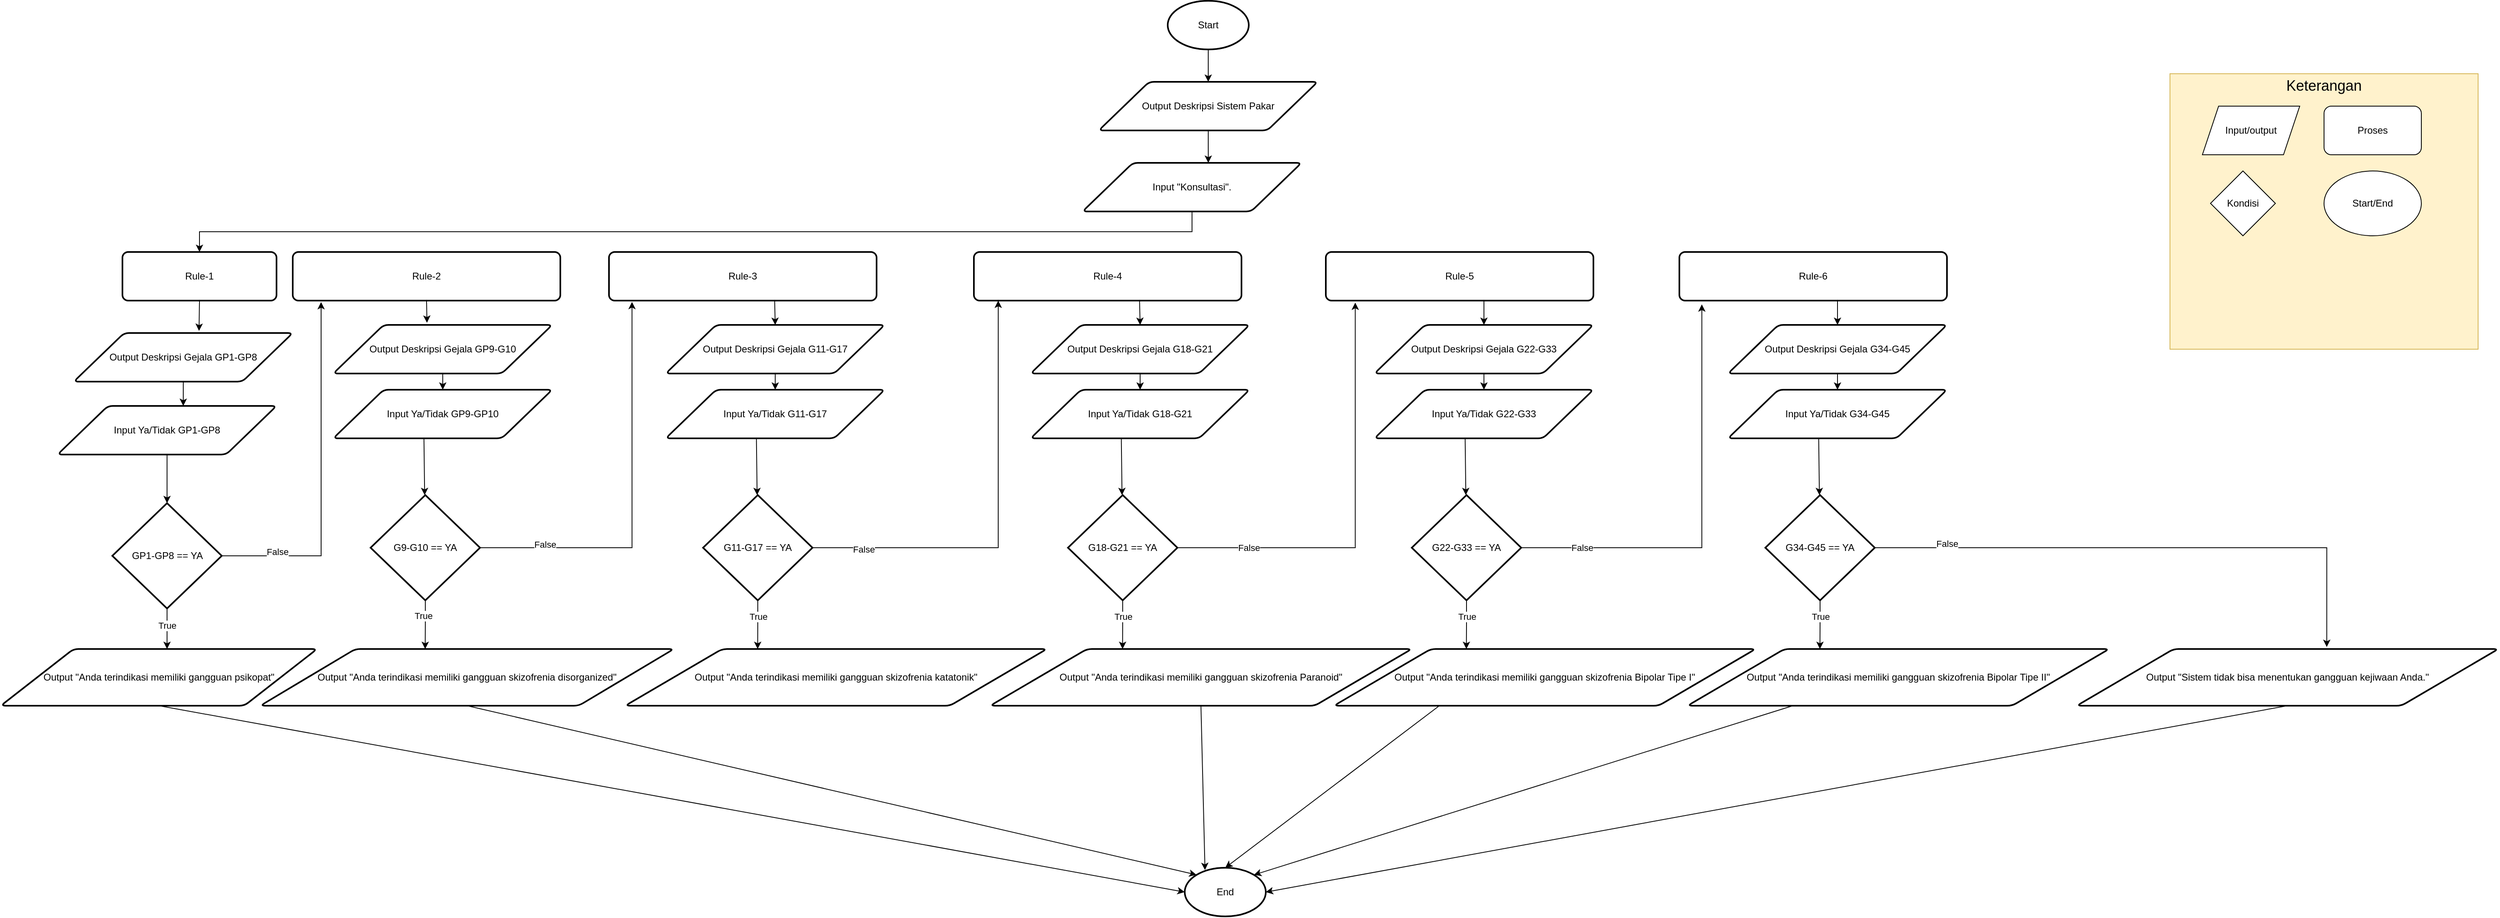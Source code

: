 <mxfile version="26.2.14">
  <diagram id="C5RBs43oDa-KdzZeNtuy" name="Page-1">
    <mxGraphModel dx="2926" dy="1554" grid="1" gridSize="10" guides="1" tooltips="1" connect="1" arrows="1" fold="1" page="1" pageScale="1" pageWidth="827" pageHeight="1169" math="0" shadow="0">
      <root>
        <mxCell id="WIyWlLk6GJQsqaUBKTNV-0" />
        <mxCell id="WIyWlLk6GJQsqaUBKTNV-1" parent="WIyWlLk6GJQsqaUBKTNV-0" />
        <mxCell id="cXmO3o3RQ2K18gzpQe6q-0" value="Start" style="strokeWidth=2;html=1;shape=mxgraph.flowchart.start_1;whiteSpace=wrap;" parent="WIyWlLk6GJQsqaUBKTNV-1" vertex="1">
          <mxGeometry x="1469" y="20" width="100" height="60" as="geometry" />
        </mxCell>
        <mxCell id="cXmO3o3RQ2K18gzpQe6q-2" style="edgeStyle=orthogonalEdgeStyle;rounded=0;orthogonalLoop=1;jettySize=auto;html=1;exitX=0.5;exitY=1;exitDx=0;exitDy=0;exitPerimeter=0;entryX=0.5;entryY=0;entryDx=0;entryDy=0;endArrow=classic;endFill=1;" parent="WIyWlLk6GJQsqaUBKTNV-1" source="cXmO3o3RQ2K18gzpQe6q-0" edge="1">
          <mxGeometry relative="1" as="geometry">
            <mxPoint x="1519" y="120" as="targetPoint" />
          </mxGeometry>
        </mxCell>
        <mxCell id="cXmO3o3RQ2K18gzpQe6q-9" style="edgeStyle=orthogonalEdgeStyle;rounded=0;orthogonalLoop=1;jettySize=auto;html=1;exitX=0.5;exitY=1;exitDx=0;exitDy=0;" parent="WIyWlLk6GJQsqaUBKTNV-1" source="cXmO3o3RQ2K18gzpQe6q-8" edge="1">
          <mxGeometry relative="1" as="geometry">
            <mxPoint x="1519.095" y="220" as="targetPoint" />
          </mxGeometry>
        </mxCell>
        <mxCell id="cXmO3o3RQ2K18gzpQe6q-8" value="Output Deskripsi Sistem Pakar" style="shape=parallelogram;html=1;strokeWidth=2;perimeter=parallelogramPerimeter;whiteSpace=wrap;rounded=1;arcSize=12;size=0.23;" parent="WIyWlLk6GJQsqaUBKTNV-1" vertex="1">
          <mxGeometry x="1384" y="120" width="270" height="60" as="geometry" />
        </mxCell>
        <mxCell id="cXmO3o3RQ2K18gzpQe6q-10" value="Input &quot;Konsultasi&quot;." style="shape=parallelogram;html=1;strokeWidth=2;perimeter=parallelogramPerimeter;whiteSpace=wrap;rounded=1;arcSize=12;size=0.23;" parent="WIyWlLk6GJQsqaUBKTNV-1" vertex="1">
          <mxGeometry x="1364" y="220" width="270" height="60" as="geometry" />
        </mxCell>
        <mxCell id="cXmO3o3RQ2K18gzpQe6q-12" style="edgeStyle=orthogonalEdgeStyle;rounded=0;orthogonalLoop=1;jettySize=auto;html=1;exitX=0.5;exitY=1;exitDx=0;exitDy=0;entryX=0.5;entryY=0;entryDx=0;entryDy=0;" parent="WIyWlLk6GJQsqaUBKTNV-1" source="cXmO3o3RQ2K18gzpQe6q-10" target="cXmO3o3RQ2K18gzpQe6q-14" edge="1">
          <mxGeometry relative="1" as="geometry">
            <mxPoint x="505.25" y="326.96" as="targetPoint" />
          </mxGeometry>
        </mxCell>
        <mxCell id="cXmO3o3RQ2K18gzpQe6q-14" value="Rule-1" style="rounded=1;whiteSpace=wrap;html=1;absoluteArcSize=1;arcSize=14;strokeWidth=2;" parent="WIyWlLk6GJQsqaUBKTNV-1" vertex="1">
          <mxGeometry x="180" y="330" width="190" height="60" as="geometry" />
        </mxCell>
        <mxCell id="cXmO3o3RQ2K18gzpQe6q-16" value="Rule-2" style="rounded=1;whiteSpace=wrap;html=1;absoluteArcSize=1;arcSize=14;strokeWidth=2;" parent="WIyWlLk6GJQsqaUBKTNV-1" vertex="1">
          <mxGeometry x="390" y="330" width="330" height="60" as="geometry" />
        </mxCell>
        <mxCell id="cXmO3o3RQ2K18gzpQe6q-21" style="edgeStyle=orthogonalEdgeStyle;rounded=0;orthogonalLoop=1;jettySize=auto;html=1;exitX=0.5;exitY=1;exitDx=0;exitDy=0;" parent="WIyWlLk6GJQsqaUBKTNV-1" source="cXmO3o3RQ2K18gzpQe6q-19" edge="1">
          <mxGeometry relative="1" as="geometry">
            <mxPoint x="255" y="520" as="targetPoint" />
          </mxGeometry>
        </mxCell>
        <mxCell id="cXmO3o3RQ2K18gzpQe6q-19" value="Output Deskripsi Gejala GP1-GP8" style="shape=parallelogram;html=1;strokeWidth=2;perimeter=parallelogramPerimeter;whiteSpace=wrap;rounded=1;arcSize=12;size=0.23;" parent="WIyWlLk6GJQsqaUBKTNV-1" vertex="1">
          <mxGeometry x="120" y="430" width="270" height="60" as="geometry" />
        </mxCell>
        <mxCell id="cXmO3o3RQ2K18gzpQe6q-20" style="edgeStyle=orthogonalEdgeStyle;rounded=0;orthogonalLoop=1;jettySize=auto;html=1;exitX=0.5;exitY=1;exitDx=0;exitDy=0;entryX=0.572;entryY=-0.044;entryDx=0;entryDy=0;entryPerimeter=0;" parent="WIyWlLk6GJQsqaUBKTNV-1" source="cXmO3o3RQ2K18gzpQe6q-14" target="cXmO3o3RQ2K18gzpQe6q-19" edge="1">
          <mxGeometry relative="1" as="geometry" />
        </mxCell>
        <mxCell id="cXmO3o3RQ2K18gzpQe6q-22" value="Input Ya/Tidak GP1-GP8" style="shape=parallelogram;html=1;strokeWidth=2;perimeter=parallelogramPerimeter;whiteSpace=wrap;rounded=1;arcSize=12;size=0.23;" parent="WIyWlLk6GJQsqaUBKTNV-1" vertex="1">
          <mxGeometry x="100" y="520" width="270" height="60" as="geometry" />
        </mxCell>
        <mxCell id="cXmO3o3RQ2K18gzpQe6q-27" style="edgeStyle=orthogonalEdgeStyle;rounded=0;orthogonalLoop=1;jettySize=auto;html=1;exitX=0.5;exitY=1;exitDx=0;exitDy=0;exitPerimeter=0;" parent="WIyWlLk6GJQsqaUBKTNV-1" source="cXmO3o3RQ2K18gzpQe6q-24" edge="1">
          <mxGeometry relative="1" as="geometry">
            <mxPoint x="235" y="820" as="targetPoint" />
          </mxGeometry>
        </mxCell>
        <mxCell id="gf1Cm3u9u30_EABSVw1b-2" value="True" style="edgeLabel;html=1;align=center;verticalAlign=middle;resizable=0;points=[];" vertex="1" connectable="0" parent="cXmO3o3RQ2K18gzpQe6q-27">
          <mxGeometry x="-0.568" y="-4" relative="1" as="geometry">
            <mxPoint x="4" y="10" as="offset" />
          </mxGeometry>
        </mxCell>
        <mxCell id="cXmO3o3RQ2K18gzpQe6q-24" value="GP1-GP8 == YA" style="strokeWidth=2;html=1;shape=mxgraph.flowchart.decision;whiteSpace=wrap;" parent="WIyWlLk6GJQsqaUBKTNV-1" vertex="1">
          <mxGeometry x="167.5" y="640" width="135" height="130" as="geometry" />
        </mxCell>
        <mxCell id="cXmO3o3RQ2K18gzpQe6q-25" style="edgeStyle=orthogonalEdgeStyle;rounded=0;orthogonalLoop=1;jettySize=auto;html=1;exitX=0.5;exitY=1;exitDx=0;exitDy=0;entryX=0.5;entryY=0;entryDx=0;entryDy=0;entryPerimeter=0;" parent="WIyWlLk6GJQsqaUBKTNV-1" source="cXmO3o3RQ2K18gzpQe6q-22" target="cXmO3o3RQ2K18gzpQe6q-24" edge="1">
          <mxGeometry relative="1" as="geometry" />
        </mxCell>
        <mxCell id="cXmO3o3RQ2K18gzpQe6q-26" value="False" style="edgeStyle=orthogonalEdgeStyle;rounded=0;orthogonalLoop=1;jettySize=auto;html=1;exitX=1;exitY=0.5;exitDx=0;exitDy=0;exitPerimeter=0;entryX=0.106;entryY=1.03;entryDx=0;entryDy=0;entryPerimeter=0;" parent="WIyWlLk6GJQsqaUBKTNV-1" source="cXmO3o3RQ2K18gzpQe6q-24" target="cXmO3o3RQ2K18gzpQe6q-16" edge="1">
          <mxGeometry x="-0.69" y="5" relative="1" as="geometry">
            <mxPoint x="1" as="offset" />
          </mxGeometry>
        </mxCell>
        <mxCell id="cXmO3o3RQ2K18gzpQe6q-29" value="Output &quot;Anda terindikasi memiliki gangguan psikopat&quot;" style="shape=parallelogram;html=1;strokeWidth=2;perimeter=parallelogramPerimeter;whiteSpace=wrap;rounded=1;arcSize=12;size=0.23;" parent="WIyWlLk6GJQsqaUBKTNV-1" vertex="1">
          <mxGeometry x="30" y="820" width="390" height="70" as="geometry" />
        </mxCell>
        <mxCell id="cXmO3o3RQ2K18gzpQe6q-33" style="edgeStyle=orthogonalEdgeStyle;rounded=0;orthogonalLoop=1;jettySize=auto;html=1;exitX=0.5;exitY=1;exitDx=0;exitDy=0;entryX=0.5;entryY=0;entryDx=0;entryDy=0;" parent="WIyWlLk6GJQsqaUBKTNV-1" source="cXmO3o3RQ2K18gzpQe6q-30" target="cXmO3o3RQ2K18gzpQe6q-31" edge="1">
          <mxGeometry relative="1" as="geometry" />
        </mxCell>
        <mxCell id="cXmO3o3RQ2K18gzpQe6q-30" value="Output Deskripsi Gejala GP9-G10" style="shape=parallelogram;html=1;strokeWidth=2;perimeter=parallelogramPerimeter;whiteSpace=wrap;rounded=1;arcSize=12;size=0.23;" parent="WIyWlLk6GJQsqaUBKTNV-1" vertex="1">
          <mxGeometry x="440" y="420" width="270" height="60" as="geometry" />
        </mxCell>
        <mxCell id="cXmO3o3RQ2K18gzpQe6q-35" style="rounded=0;orthogonalLoop=1;jettySize=auto;html=1;exitX=0.414;exitY=0.966;exitDx=0;exitDy=0;exitPerimeter=0;" parent="WIyWlLk6GJQsqaUBKTNV-1" source="cXmO3o3RQ2K18gzpQe6q-31" target="cXmO3o3RQ2K18gzpQe6q-34" edge="1">
          <mxGeometry relative="1" as="geometry" />
        </mxCell>
        <mxCell id="cXmO3o3RQ2K18gzpQe6q-31" value="Input Ya/Tidak GP9-GP10" style="shape=parallelogram;html=1;strokeWidth=2;perimeter=parallelogramPerimeter;whiteSpace=wrap;rounded=1;arcSize=12;size=0.23;" parent="WIyWlLk6GJQsqaUBKTNV-1" vertex="1">
          <mxGeometry x="440" y="500" width="270" height="60" as="geometry" />
        </mxCell>
        <mxCell id="cXmO3o3RQ2K18gzpQe6q-32" style="edgeStyle=orthogonalEdgeStyle;rounded=0;orthogonalLoop=1;jettySize=auto;html=1;exitX=0.5;exitY=1;exitDx=0;exitDy=0;entryX=0.428;entryY=-0.044;entryDx=0;entryDy=0;entryPerimeter=0;" parent="WIyWlLk6GJQsqaUBKTNV-1" source="cXmO3o3RQ2K18gzpQe6q-16" target="cXmO3o3RQ2K18gzpQe6q-30" edge="1">
          <mxGeometry relative="1" as="geometry" />
        </mxCell>
        <mxCell id="cXmO3o3RQ2K18gzpQe6q-36" style="edgeStyle=orthogonalEdgeStyle;rounded=0;orthogonalLoop=1;jettySize=auto;html=1;exitX=0.5;exitY=1;exitDx=0;exitDy=0;exitPerimeter=0;" parent="WIyWlLk6GJQsqaUBKTNV-1" source="cXmO3o3RQ2K18gzpQe6q-34" edge="1">
          <mxGeometry relative="1" as="geometry">
            <mxPoint x="553.333" y="820" as="targetPoint" />
          </mxGeometry>
        </mxCell>
        <mxCell id="cXmO3o3RQ2K18gzpQe6q-47" style="edgeStyle=orthogonalEdgeStyle;rounded=0;orthogonalLoop=1;jettySize=auto;html=1;exitX=1;exitY=0.5;exitDx=0;exitDy=0;exitPerimeter=0;entryX=0.086;entryY=1.027;entryDx=0;entryDy=0;entryPerimeter=0;" parent="WIyWlLk6GJQsqaUBKTNV-1" source="cXmO3o3RQ2K18gzpQe6q-34" target="cXmO3o3RQ2K18gzpQe6q-48" edge="1">
          <mxGeometry relative="1" as="geometry">
            <mxPoint x="800" y="400" as="targetPoint" />
          </mxGeometry>
        </mxCell>
        <mxCell id="gf1Cm3u9u30_EABSVw1b-9" value="False" style="edgeLabel;html=1;align=center;verticalAlign=middle;resizable=0;points=[];" vertex="1" connectable="0" parent="cXmO3o3RQ2K18gzpQe6q-47">
          <mxGeometry x="-0.673" y="4" relative="1" as="geometry">
            <mxPoint as="offset" />
          </mxGeometry>
        </mxCell>
        <mxCell id="cXmO3o3RQ2K18gzpQe6q-34" value="G9-G10 == YA" style="strokeWidth=2;html=1;shape=mxgraph.flowchart.decision;whiteSpace=wrap;" parent="WIyWlLk6GJQsqaUBKTNV-1" vertex="1">
          <mxGeometry x="486" y="630" width="135" height="130" as="geometry" />
        </mxCell>
        <mxCell id="cXmO3o3RQ2K18gzpQe6q-86" style="rounded=0;orthogonalLoop=1;jettySize=auto;html=1;exitX=0.5;exitY=1;exitDx=0;exitDy=0;entryX=0.145;entryY=0.145;entryDx=0;entryDy=0;entryPerimeter=0;" parent="WIyWlLk6GJQsqaUBKTNV-1" source="cXmO3o3RQ2K18gzpQe6q-37" target="cXmO3o3RQ2K18gzpQe6q-84" edge="1">
          <mxGeometry relative="1" as="geometry">
            <mxPoint x="1260" y="1080" as="targetPoint" />
          </mxGeometry>
        </mxCell>
        <mxCell id="cXmO3o3RQ2K18gzpQe6q-37" value="Output &quot;Anda terindikasi memiliki gangguan skizofrenia disorganized&quot;" style="shape=parallelogram;html=1;strokeWidth=2;perimeter=parallelogramPerimeter;whiteSpace=wrap;rounded=1;arcSize=12;size=0.23;" parent="WIyWlLk6GJQsqaUBKTNV-1" vertex="1">
          <mxGeometry x="350" y="820" width="510" height="70" as="geometry" />
        </mxCell>
        <mxCell id="cXmO3o3RQ2K18gzpQe6q-40" style="edgeStyle=orthogonalEdgeStyle;rounded=0;orthogonalLoop=1;jettySize=auto;html=1;exitX=0.5;exitY=1;exitDx=0;exitDy=0;entryX=0.5;entryY=0;entryDx=0;entryDy=0;" parent="WIyWlLk6GJQsqaUBKTNV-1" source="cXmO3o3RQ2K18gzpQe6q-41" target="cXmO3o3RQ2K18gzpQe6q-43" edge="1">
          <mxGeometry relative="1" as="geometry" />
        </mxCell>
        <mxCell id="cXmO3o3RQ2K18gzpQe6q-41" value="Output Deskripsi Gejala G11-G17" style="shape=parallelogram;html=1;strokeWidth=2;perimeter=parallelogramPerimeter;whiteSpace=wrap;rounded=1;arcSize=12;size=0.23;" parent="WIyWlLk6GJQsqaUBKTNV-1" vertex="1">
          <mxGeometry x="850" y="420" width="270" height="60" as="geometry" />
        </mxCell>
        <mxCell id="cXmO3o3RQ2K18gzpQe6q-42" style="rounded=0;orthogonalLoop=1;jettySize=auto;html=1;exitX=0.414;exitY=0.966;exitDx=0;exitDy=0;exitPerimeter=0;" parent="WIyWlLk6GJQsqaUBKTNV-1" source="cXmO3o3RQ2K18gzpQe6q-43" target="cXmO3o3RQ2K18gzpQe6q-45" edge="1">
          <mxGeometry relative="1" as="geometry" />
        </mxCell>
        <mxCell id="cXmO3o3RQ2K18gzpQe6q-43" value="Input Ya/Tidak G11-G17" style="shape=parallelogram;html=1;strokeWidth=2;perimeter=parallelogramPerimeter;whiteSpace=wrap;rounded=1;arcSize=12;size=0.23;" parent="WIyWlLk6GJQsqaUBKTNV-1" vertex="1">
          <mxGeometry x="850" y="500" width="270" height="60" as="geometry" />
        </mxCell>
        <mxCell id="cXmO3o3RQ2K18gzpQe6q-44" style="edgeStyle=orthogonalEdgeStyle;rounded=0;orthogonalLoop=1;jettySize=auto;html=1;exitX=0.5;exitY=1;exitDx=0;exitDy=0;exitPerimeter=0;" parent="WIyWlLk6GJQsqaUBKTNV-1" source="cXmO3o3RQ2K18gzpQe6q-45" edge="1">
          <mxGeometry relative="1" as="geometry">
            <mxPoint x="963.333" y="820" as="targetPoint" />
          </mxGeometry>
        </mxCell>
        <mxCell id="cXmO3o3RQ2K18gzpQe6q-45" value="G11-G17 == YA" style="strokeWidth=2;html=1;shape=mxgraph.flowchart.decision;whiteSpace=wrap;" parent="WIyWlLk6GJQsqaUBKTNV-1" vertex="1">
          <mxGeometry x="896" y="630" width="135" height="130" as="geometry" />
        </mxCell>
        <mxCell id="cXmO3o3RQ2K18gzpQe6q-46" value="Output &quot;Anda terindikasi memiliki gangguan skizofrenia katatonik&quot;" style="shape=parallelogram;html=1;strokeWidth=2;perimeter=parallelogramPerimeter;whiteSpace=wrap;rounded=1;arcSize=12;size=0.23;" parent="WIyWlLk6GJQsqaUBKTNV-1" vertex="1">
          <mxGeometry x="800" y="820" width="520" height="70" as="geometry" />
        </mxCell>
        <mxCell id="cXmO3o3RQ2K18gzpQe6q-49" style="edgeStyle=orthogonalEdgeStyle;rounded=0;orthogonalLoop=1;jettySize=auto;html=1;exitX=0.619;exitY=0.973;exitDx=0;exitDy=0;entryX=0.5;entryY=0;entryDx=0;entryDy=0;exitPerimeter=0;" parent="WIyWlLk6GJQsqaUBKTNV-1" source="cXmO3o3RQ2K18gzpQe6q-48" target="cXmO3o3RQ2K18gzpQe6q-41" edge="1">
          <mxGeometry relative="1" as="geometry" />
        </mxCell>
        <mxCell id="cXmO3o3RQ2K18gzpQe6q-48" value="Rule-3" style="rounded=1;whiteSpace=wrap;html=1;absoluteArcSize=1;arcSize=14;strokeWidth=2;" parent="WIyWlLk6GJQsqaUBKTNV-1" vertex="1">
          <mxGeometry x="780" y="330" width="330" height="60" as="geometry" />
        </mxCell>
        <mxCell id="cXmO3o3RQ2K18gzpQe6q-51" style="edgeStyle=orthogonalEdgeStyle;rounded=0;orthogonalLoop=1;jettySize=auto;html=1;exitX=0.5;exitY=1;exitDx=0;exitDy=0;entryX=0.5;entryY=0;entryDx=0;entryDy=0;" parent="WIyWlLk6GJQsqaUBKTNV-1" source="cXmO3o3RQ2K18gzpQe6q-52" target="cXmO3o3RQ2K18gzpQe6q-54" edge="1">
          <mxGeometry relative="1" as="geometry" />
        </mxCell>
        <mxCell id="cXmO3o3RQ2K18gzpQe6q-52" value="Output Deskripsi Gejala G18-G21" style="shape=parallelogram;html=1;strokeWidth=2;perimeter=parallelogramPerimeter;whiteSpace=wrap;rounded=1;arcSize=12;size=0.23;" parent="WIyWlLk6GJQsqaUBKTNV-1" vertex="1">
          <mxGeometry x="1300" y="420" width="270" height="60" as="geometry" />
        </mxCell>
        <mxCell id="cXmO3o3RQ2K18gzpQe6q-53" style="rounded=0;orthogonalLoop=1;jettySize=auto;html=1;exitX=0.414;exitY=0.966;exitDx=0;exitDy=0;exitPerimeter=0;" parent="WIyWlLk6GJQsqaUBKTNV-1" source="cXmO3o3RQ2K18gzpQe6q-54" target="cXmO3o3RQ2K18gzpQe6q-56" edge="1">
          <mxGeometry relative="1" as="geometry" />
        </mxCell>
        <mxCell id="cXmO3o3RQ2K18gzpQe6q-54" value="Input Ya/Tidak G18-G21" style="shape=parallelogram;html=1;strokeWidth=2;perimeter=parallelogramPerimeter;whiteSpace=wrap;rounded=1;arcSize=12;size=0.23;" parent="WIyWlLk6GJQsqaUBKTNV-1" vertex="1">
          <mxGeometry x="1300" y="500" width="270" height="60" as="geometry" />
        </mxCell>
        <mxCell id="cXmO3o3RQ2K18gzpQe6q-55" style="edgeStyle=orthogonalEdgeStyle;rounded=0;orthogonalLoop=1;jettySize=auto;html=1;exitX=0.5;exitY=1;exitDx=0;exitDy=0;exitPerimeter=0;" parent="WIyWlLk6GJQsqaUBKTNV-1" source="cXmO3o3RQ2K18gzpQe6q-56" edge="1">
          <mxGeometry relative="1" as="geometry">
            <mxPoint x="1413.333" y="820" as="targetPoint" />
          </mxGeometry>
        </mxCell>
        <mxCell id="cXmO3o3RQ2K18gzpQe6q-56" value="G18-G21 == YA" style="strokeWidth=2;html=1;shape=mxgraph.flowchart.decision;whiteSpace=wrap;" parent="WIyWlLk6GJQsqaUBKTNV-1" vertex="1">
          <mxGeometry x="1346" y="630" width="135" height="130" as="geometry" />
        </mxCell>
        <mxCell id="cXmO3o3RQ2K18gzpQe6q-57" value="Output &quot;Anda terindikasi memiliki gangguan skizofrenia Paranoid&quot;" style="shape=parallelogram;html=1;strokeWidth=2;perimeter=parallelogramPerimeter;whiteSpace=wrap;rounded=1;arcSize=12;size=0.23;" parent="WIyWlLk6GJQsqaUBKTNV-1" vertex="1">
          <mxGeometry x="1250" y="820" width="520" height="70" as="geometry" />
        </mxCell>
        <mxCell id="cXmO3o3RQ2K18gzpQe6q-58" style="edgeStyle=orthogonalEdgeStyle;rounded=0;orthogonalLoop=1;jettySize=auto;html=1;exitX=0.619;exitY=0.973;exitDx=0;exitDy=0;entryX=0.5;entryY=0;entryDx=0;entryDy=0;exitPerimeter=0;" parent="WIyWlLk6GJQsqaUBKTNV-1" source="cXmO3o3RQ2K18gzpQe6q-59" target="cXmO3o3RQ2K18gzpQe6q-52" edge="1">
          <mxGeometry relative="1" as="geometry" />
        </mxCell>
        <mxCell id="cXmO3o3RQ2K18gzpQe6q-59" value="Rule-4" style="rounded=1;whiteSpace=wrap;html=1;absoluteArcSize=1;arcSize=14;strokeWidth=2;" parent="WIyWlLk6GJQsqaUBKTNV-1" vertex="1">
          <mxGeometry x="1230" y="330" width="330" height="60" as="geometry" />
        </mxCell>
        <mxCell id="cXmO3o3RQ2K18gzpQe6q-61" style="edgeStyle=orthogonalEdgeStyle;rounded=0;orthogonalLoop=1;jettySize=auto;html=1;exitX=1;exitY=0.5;exitDx=0;exitDy=0;exitPerimeter=0;entryX=0.091;entryY=1;entryDx=0;entryDy=0;entryPerimeter=0;" parent="WIyWlLk6GJQsqaUBKTNV-1" source="cXmO3o3RQ2K18gzpQe6q-45" target="cXmO3o3RQ2K18gzpQe6q-59" edge="1">
          <mxGeometry relative="1" as="geometry" />
        </mxCell>
        <mxCell id="cXmO3o3RQ2K18gzpQe6q-62" style="edgeStyle=orthogonalEdgeStyle;rounded=0;orthogonalLoop=1;jettySize=auto;html=1;exitX=0.5;exitY=1;exitDx=0;exitDy=0;entryX=0.5;entryY=0;entryDx=0;entryDy=0;" parent="WIyWlLk6GJQsqaUBKTNV-1" source="cXmO3o3RQ2K18gzpQe6q-63" target="cXmO3o3RQ2K18gzpQe6q-65" edge="1">
          <mxGeometry relative="1" as="geometry" />
        </mxCell>
        <mxCell id="cXmO3o3RQ2K18gzpQe6q-63" value="Output Deskripsi Gejala G22-G33" style="shape=parallelogram;html=1;strokeWidth=2;perimeter=parallelogramPerimeter;whiteSpace=wrap;rounded=1;arcSize=12;size=0.23;" parent="WIyWlLk6GJQsqaUBKTNV-1" vertex="1">
          <mxGeometry x="1724" y="420" width="270" height="60" as="geometry" />
        </mxCell>
        <mxCell id="cXmO3o3RQ2K18gzpQe6q-64" style="rounded=0;orthogonalLoop=1;jettySize=auto;html=1;exitX=0.414;exitY=0.966;exitDx=0;exitDy=0;exitPerimeter=0;" parent="WIyWlLk6GJQsqaUBKTNV-1" source="cXmO3o3RQ2K18gzpQe6q-65" target="cXmO3o3RQ2K18gzpQe6q-67" edge="1">
          <mxGeometry relative="1" as="geometry" />
        </mxCell>
        <mxCell id="cXmO3o3RQ2K18gzpQe6q-65" value="Input Ya/Tidak G22-G33" style="shape=parallelogram;html=1;strokeWidth=2;perimeter=parallelogramPerimeter;whiteSpace=wrap;rounded=1;arcSize=12;size=0.23;" parent="WIyWlLk6GJQsqaUBKTNV-1" vertex="1">
          <mxGeometry x="1724" y="500" width="270" height="60" as="geometry" />
        </mxCell>
        <mxCell id="cXmO3o3RQ2K18gzpQe6q-66" style="edgeStyle=orthogonalEdgeStyle;rounded=0;orthogonalLoop=1;jettySize=auto;html=1;exitX=0.5;exitY=1;exitDx=0;exitDy=0;exitPerimeter=0;" parent="WIyWlLk6GJQsqaUBKTNV-1" source="cXmO3o3RQ2K18gzpQe6q-67" edge="1">
          <mxGeometry relative="1" as="geometry">
            <mxPoint x="1837.333" y="820" as="targetPoint" />
          </mxGeometry>
        </mxCell>
        <mxCell id="cXmO3o3RQ2K18gzpQe6q-67" value="G22-G33 == YA" style="strokeWidth=2;html=1;shape=mxgraph.flowchart.decision;whiteSpace=wrap;" parent="WIyWlLk6GJQsqaUBKTNV-1" vertex="1">
          <mxGeometry x="1770" y="630" width="135" height="130" as="geometry" />
        </mxCell>
        <mxCell id="cXmO3o3RQ2K18gzpQe6q-68" value="Output &quot;Anda terindikasi memiliki gangguan skizofrenia Bipolar Tipe I&quot;" style="shape=parallelogram;html=1;strokeWidth=2;perimeter=parallelogramPerimeter;whiteSpace=wrap;rounded=1;arcSize=12;size=0.23;" parent="WIyWlLk6GJQsqaUBKTNV-1" vertex="1">
          <mxGeometry x="1674" y="820" width="520" height="70" as="geometry" />
        </mxCell>
        <mxCell id="cXmO3o3RQ2K18gzpQe6q-69" style="edgeStyle=orthogonalEdgeStyle;rounded=0;orthogonalLoop=1;jettySize=auto;html=1;exitX=0.619;exitY=0.973;exitDx=0;exitDy=0;entryX=0.5;entryY=0;entryDx=0;entryDy=0;exitPerimeter=0;" parent="WIyWlLk6GJQsqaUBKTNV-1" source="cXmO3o3RQ2K18gzpQe6q-70" target="cXmO3o3RQ2K18gzpQe6q-63" edge="1">
          <mxGeometry relative="1" as="geometry" />
        </mxCell>
        <mxCell id="cXmO3o3RQ2K18gzpQe6q-70" value="Rule-5" style="rounded=1;whiteSpace=wrap;html=1;absoluteArcSize=1;arcSize=14;strokeWidth=2;" parent="WIyWlLk6GJQsqaUBKTNV-1" vertex="1">
          <mxGeometry x="1664" y="330" width="330" height="60" as="geometry" />
        </mxCell>
        <mxCell id="cXmO3o3RQ2K18gzpQe6q-71" style="edgeStyle=orthogonalEdgeStyle;rounded=0;orthogonalLoop=1;jettySize=auto;html=1;exitX=1;exitY=0.5;exitDx=0;exitDy=0;exitPerimeter=0;entryX=0.11;entryY=1.041;entryDx=0;entryDy=0;entryPerimeter=0;" parent="WIyWlLk6GJQsqaUBKTNV-1" source="cXmO3o3RQ2K18gzpQe6q-56" target="cXmO3o3RQ2K18gzpQe6q-70" edge="1">
          <mxGeometry relative="1" as="geometry" />
        </mxCell>
        <mxCell id="cXmO3o3RQ2K18gzpQe6q-72" style="edgeStyle=orthogonalEdgeStyle;rounded=0;orthogonalLoop=1;jettySize=auto;html=1;exitX=0.5;exitY=1;exitDx=0;exitDy=0;entryX=0.5;entryY=0;entryDx=0;entryDy=0;" parent="WIyWlLk6GJQsqaUBKTNV-1" source="cXmO3o3RQ2K18gzpQe6q-73" target="cXmO3o3RQ2K18gzpQe6q-75" edge="1">
          <mxGeometry relative="1" as="geometry" />
        </mxCell>
        <mxCell id="cXmO3o3RQ2K18gzpQe6q-73" value="Output Deskripsi Gejala G34-G45" style="shape=parallelogram;html=1;strokeWidth=2;perimeter=parallelogramPerimeter;whiteSpace=wrap;rounded=1;arcSize=12;size=0.23;" parent="WIyWlLk6GJQsqaUBKTNV-1" vertex="1">
          <mxGeometry x="2160" y="420" width="270" height="60" as="geometry" />
        </mxCell>
        <mxCell id="cXmO3o3RQ2K18gzpQe6q-74" style="rounded=0;orthogonalLoop=1;jettySize=auto;html=1;exitX=0.414;exitY=0.966;exitDx=0;exitDy=0;exitPerimeter=0;" parent="WIyWlLk6GJQsqaUBKTNV-1" source="cXmO3o3RQ2K18gzpQe6q-75" target="cXmO3o3RQ2K18gzpQe6q-77" edge="1">
          <mxGeometry relative="1" as="geometry" />
        </mxCell>
        <mxCell id="cXmO3o3RQ2K18gzpQe6q-75" value="Input Ya/Tidak G34-G45" style="shape=parallelogram;html=1;strokeWidth=2;perimeter=parallelogramPerimeter;whiteSpace=wrap;rounded=1;arcSize=12;size=0.23;" parent="WIyWlLk6GJQsqaUBKTNV-1" vertex="1">
          <mxGeometry x="2160" y="500" width="270" height="60" as="geometry" />
        </mxCell>
        <mxCell id="cXmO3o3RQ2K18gzpQe6q-76" style="edgeStyle=orthogonalEdgeStyle;rounded=0;orthogonalLoop=1;jettySize=auto;html=1;exitX=0.5;exitY=1;exitDx=0;exitDy=0;exitPerimeter=0;" parent="WIyWlLk6GJQsqaUBKTNV-1" source="cXmO3o3RQ2K18gzpQe6q-77" edge="1">
          <mxGeometry relative="1" as="geometry">
            <mxPoint x="2273.333" y="820" as="targetPoint" />
          </mxGeometry>
        </mxCell>
        <mxCell id="cXmO3o3RQ2K18gzpQe6q-82" style="edgeStyle=orthogonalEdgeStyle;rounded=0;orthogonalLoop=1;jettySize=auto;html=1;exitX=1;exitY=0.5;exitDx=0;exitDy=0;exitPerimeter=0;entryX=0.593;entryY=-0.036;entryDx=0;entryDy=0;entryPerimeter=0;" parent="WIyWlLk6GJQsqaUBKTNV-1" source="cXmO3o3RQ2K18gzpQe6q-77" target="cXmO3o3RQ2K18gzpQe6q-83" edge="1">
          <mxGeometry relative="1" as="geometry">
            <mxPoint x="2900" y="790" as="targetPoint" />
          </mxGeometry>
        </mxCell>
        <mxCell id="cXmO3o3RQ2K18gzpQe6q-77" value="G34-G45 == YA" style="strokeWidth=2;html=1;shape=mxgraph.flowchart.decision;whiteSpace=wrap;" parent="WIyWlLk6GJQsqaUBKTNV-1" vertex="1">
          <mxGeometry x="2206" y="630" width="135" height="130" as="geometry" />
        </mxCell>
        <mxCell id="cXmO3o3RQ2K18gzpQe6q-78" value="Output &quot;Anda terindikasi memiliki gangguan skizofrenia Bipolar Tipe II&quot;" style="shape=parallelogram;html=1;strokeWidth=2;perimeter=parallelogramPerimeter;whiteSpace=wrap;rounded=1;arcSize=12;size=0.23;" parent="WIyWlLk6GJQsqaUBKTNV-1" vertex="1">
          <mxGeometry x="2110" y="820" width="520" height="70" as="geometry" />
        </mxCell>
        <mxCell id="cXmO3o3RQ2K18gzpQe6q-79" style="edgeStyle=orthogonalEdgeStyle;rounded=0;orthogonalLoop=1;jettySize=auto;html=1;exitX=0.619;exitY=0.973;exitDx=0;exitDy=0;entryX=0.5;entryY=0;entryDx=0;entryDy=0;exitPerimeter=0;" parent="WIyWlLk6GJQsqaUBKTNV-1" source="cXmO3o3RQ2K18gzpQe6q-80" target="cXmO3o3RQ2K18gzpQe6q-73" edge="1">
          <mxGeometry relative="1" as="geometry" />
        </mxCell>
        <mxCell id="cXmO3o3RQ2K18gzpQe6q-80" value="Rule-6" style="rounded=1;whiteSpace=wrap;html=1;absoluteArcSize=1;arcSize=14;strokeWidth=2;" parent="WIyWlLk6GJQsqaUBKTNV-1" vertex="1">
          <mxGeometry x="2100" y="330" width="330" height="60" as="geometry" />
        </mxCell>
        <mxCell id="cXmO3o3RQ2K18gzpQe6q-81" style="edgeStyle=orthogonalEdgeStyle;rounded=0;orthogonalLoop=1;jettySize=auto;html=1;exitX=1;exitY=0.5;exitDx=0;exitDy=0;exitPerimeter=0;entryX=0.084;entryY=1.078;entryDx=0;entryDy=0;entryPerimeter=0;" parent="WIyWlLk6GJQsqaUBKTNV-1" source="cXmO3o3RQ2K18gzpQe6q-67" target="cXmO3o3RQ2K18gzpQe6q-80" edge="1">
          <mxGeometry relative="1" as="geometry" />
        </mxCell>
        <mxCell id="cXmO3o3RQ2K18gzpQe6q-83" value="Output &quot;Sistem tidak bisa menentukan gangguan kejiwaan Anda.&quot;" style="shape=parallelogram;html=1;strokeWidth=2;perimeter=parallelogramPerimeter;whiteSpace=wrap;rounded=1;arcSize=12;size=0.23;" parent="WIyWlLk6GJQsqaUBKTNV-1" vertex="1">
          <mxGeometry x="2590" y="820" width="520" height="70" as="geometry" />
        </mxCell>
        <mxCell id="cXmO3o3RQ2K18gzpQe6q-84" value="End" style="strokeWidth=2;html=1;shape=mxgraph.flowchart.start_1;whiteSpace=wrap;" parent="WIyWlLk6GJQsqaUBKTNV-1" vertex="1">
          <mxGeometry x="1490" y="1090" width="100" height="60" as="geometry" />
        </mxCell>
        <mxCell id="cXmO3o3RQ2K18gzpQe6q-85" style="rounded=0;orthogonalLoop=1;jettySize=auto;html=1;exitX=0.5;exitY=1;exitDx=0;exitDy=0;entryX=0;entryY=0.5;entryDx=0;entryDy=0;entryPerimeter=0;" parent="WIyWlLk6GJQsqaUBKTNV-1" source="cXmO3o3RQ2K18gzpQe6q-29" target="cXmO3o3RQ2K18gzpQe6q-84" edge="1">
          <mxGeometry relative="1" as="geometry" />
        </mxCell>
        <mxCell id="cXmO3o3RQ2K18gzpQe6q-88" style="rounded=0;orthogonalLoop=1;jettySize=auto;html=1;exitX=0.5;exitY=1;exitDx=0;exitDy=0;entryX=0.25;entryY=0.046;entryDx=0;entryDy=0;entryPerimeter=0;" parent="WIyWlLk6GJQsqaUBKTNV-1" source="cXmO3o3RQ2K18gzpQe6q-57" target="cXmO3o3RQ2K18gzpQe6q-84" edge="1">
          <mxGeometry relative="1" as="geometry" />
        </mxCell>
        <mxCell id="cXmO3o3RQ2K18gzpQe6q-89" style="rounded=0;orthogonalLoop=1;jettySize=auto;html=1;exitX=0.25;exitY=1;exitDx=0;exitDy=0;entryX=0.5;entryY=0;entryDx=0;entryDy=0;entryPerimeter=0;" parent="WIyWlLk6GJQsqaUBKTNV-1" source="cXmO3o3RQ2K18gzpQe6q-68" target="cXmO3o3RQ2K18gzpQe6q-84" edge="1">
          <mxGeometry relative="1" as="geometry" />
        </mxCell>
        <mxCell id="cXmO3o3RQ2K18gzpQe6q-90" style="rounded=0;orthogonalLoop=1;jettySize=auto;html=1;exitX=0.25;exitY=1;exitDx=0;exitDy=0;entryX=0.855;entryY=0.145;entryDx=0;entryDy=0;entryPerimeter=0;" parent="WIyWlLk6GJQsqaUBKTNV-1" source="cXmO3o3RQ2K18gzpQe6q-78" target="cXmO3o3RQ2K18gzpQe6q-84" edge="1">
          <mxGeometry relative="1" as="geometry" />
        </mxCell>
        <mxCell id="cXmO3o3RQ2K18gzpQe6q-91" style="rounded=0;orthogonalLoop=1;jettySize=auto;html=1;exitX=0.5;exitY=1;exitDx=0;exitDy=0;entryX=1;entryY=0.5;entryDx=0;entryDy=0;entryPerimeter=0;" parent="WIyWlLk6GJQsqaUBKTNV-1" source="cXmO3o3RQ2K18gzpQe6q-83" target="cXmO3o3RQ2K18gzpQe6q-84" edge="1">
          <mxGeometry relative="1" as="geometry" />
        </mxCell>
        <mxCell id="gf1Cm3u9u30_EABSVw1b-3" value="True" style="edgeLabel;html=1;align=center;verticalAlign=middle;resizable=0;points=[];" vertex="1" connectable="0" parent="WIyWlLk6GJQsqaUBKTNV-1">
          <mxGeometry x="250" y="791" as="geometry">
            <mxPoint x="301" y="-12" as="offset" />
          </mxGeometry>
        </mxCell>
        <mxCell id="gf1Cm3u9u30_EABSVw1b-4" value="True" style="edgeLabel;html=1;align=center;verticalAlign=middle;resizable=0;points=[];" vertex="1" connectable="0" parent="WIyWlLk6GJQsqaUBKTNV-1">
          <mxGeometry x="963.5" y="780" as="geometry" />
        </mxCell>
        <mxCell id="gf1Cm3u9u30_EABSVw1b-5" value="True" style="edgeLabel;html=1;align=center;verticalAlign=middle;resizable=0;points=[];" vertex="1" connectable="0" parent="WIyWlLk6GJQsqaUBKTNV-1">
          <mxGeometry x="1413.5" y="780" as="geometry" />
        </mxCell>
        <mxCell id="gf1Cm3u9u30_EABSVw1b-6" value="True" style="edgeLabel;html=1;align=center;verticalAlign=middle;resizable=0;points=[];" vertex="1" connectable="0" parent="WIyWlLk6GJQsqaUBKTNV-1">
          <mxGeometry x="1837.5" y="780" as="geometry" />
        </mxCell>
        <mxCell id="gf1Cm3u9u30_EABSVw1b-7" value="True" style="edgeLabel;html=1;align=center;verticalAlign=middle;resizable=0;points=[];" vertex="1" connectable="0" parent="WIyWlLk6GJQsqaUBKTNV-1">
          <mxGeometry x="2273.5" y="780" as="geometry" />
        </mxCell>
        <mxCell id="gf1Cm3u9u30_EABSVw1b-10" value="False" style="edgeLabel;html=1;align=center;verticalAlign=middle;resizable=0;points=[];" vertex="1" connectable="0" parent="WIyWlLk6GJQsqaUBKTNV-1">
          <mxGeometry x="711" y="701" as="geometry">
            <mxPoint x="383" y="-4" as="offset" />
          </mxGeometry>
        </mxCell>
        <mxCell id="gf1Cm3u9u30_EABSVw1b-11" value="False" style="edgeLabel;html=1;align=center;verticalAlign=middle;resizable=0;points=[];" vertex="1" connectable="0" parent="WIyWlLk6GJQsqaUBKTNV-1">
          <mxGeometry x="1569" y="695" as="geometry" />
        </mxCell>
        <mxCell id="gf1Cm3u9u30_EABSVw1b-12" value="False" style="edgeLabel;html=1;align=center;verticalAlign=middle;resizable=0;points=[];" vertex="1" connectable="0" parent="WIyWlLk6GJQsqaUBKTNV-1">
          <mxGeometry x="1980" y="695" as="geometry" />
        </mxCell>
        <mxCell id="gf1Cm3u9u30_EABSVw1b-13" value="False" style="edgeLabel;html=1;align=center;verticalAlign=middle;resizable=0;points=[];" vertex="1" connectable="0" parent="WIyWlLk6GJQsqaUBKTNV-1">
          <mxGeometry x="2430" y="690" as="geometry" />
        </mxCell>
        <mxCell id="gf1Cm3u9u30_EABSVw1b-14" value="" style="rounded=0;whiteSpace=wrap;html=1;fillColor=#fff2cc;strokeColor=#d6b656;" vertex="1" parent="WIyWlLk6GJQsqaUBKTNV-1">
          <mxGeometry x="2705" y="110" width="380" height="340" as="geometry" />
        </mxCell>
        <mxCell id="gf1Cm3u9u30_EABSVw1b-17" value="Proses" style="rounded=1;whiteSpace=wrap;html=1;" vertex="1" parent="WIyWlLk6GJQsqaUBKTNV-1">
          <mxGeometry x="2895" y="150" width="120" height="60" as="geometry" />
        </mxCell>
        <mxCell id="gf1Cm3u9u30_EABSVw1b-18" value="Input/output" style="shape=parallelogram;perimeter=parallelogramPerimeter;whiteSpace=wrap;html=1;fixedSize=1;" vertex="1" parent="WIyWlLk6GJQsqaUBKTNV-1">
          <mxGeometry x="2745" y="150" width="120" height="60" as="geometry" />
        </mxCell>
        <mxCell id="gf1Cm3u9u30_EABSVw1b-19" value="&lt;font style=&quot;font-size: 18px;&quot;&gt;Keterangan&lt;/font&gt;" style="text;html=1;align=center;verticalAlign=middle;whiteSpace=wrap;rounded=0;" vertex="1" parent="WIyWlLk6GJQsqaUBKTNV-1">
          <mxGeometry x="2865" y="110" width="60" height="30" as="geometry" />
        </mxCell>
        <mxCell id="gf1Cm3u9u30_EABSVw1b-21" value="Kondisi" style="rhombus;whiteSpace=wrap;html=1;" vertex="1" parent="WIyWlLk6GJQsqaUBKTNV-1">
          <mxGeometry x="2755" y="230" width="80" height="80" as="geometry" />
        </mxCell>
        <mxCell id="gf1Cm3u9u30_EABSVw1b-22" value="Start/End" style="ellipse;whiteSpace=wrap;html=1;" vertex="1" parent="WIyWlLk6GJQsqaUBKTNV-1">
          <mxGeometry x="2895" y="230" width="120" height="80" as="geometry" />
        </mxCell>
      </root>
    </mxGraphModel>
  </diagram>
</mxfile>
